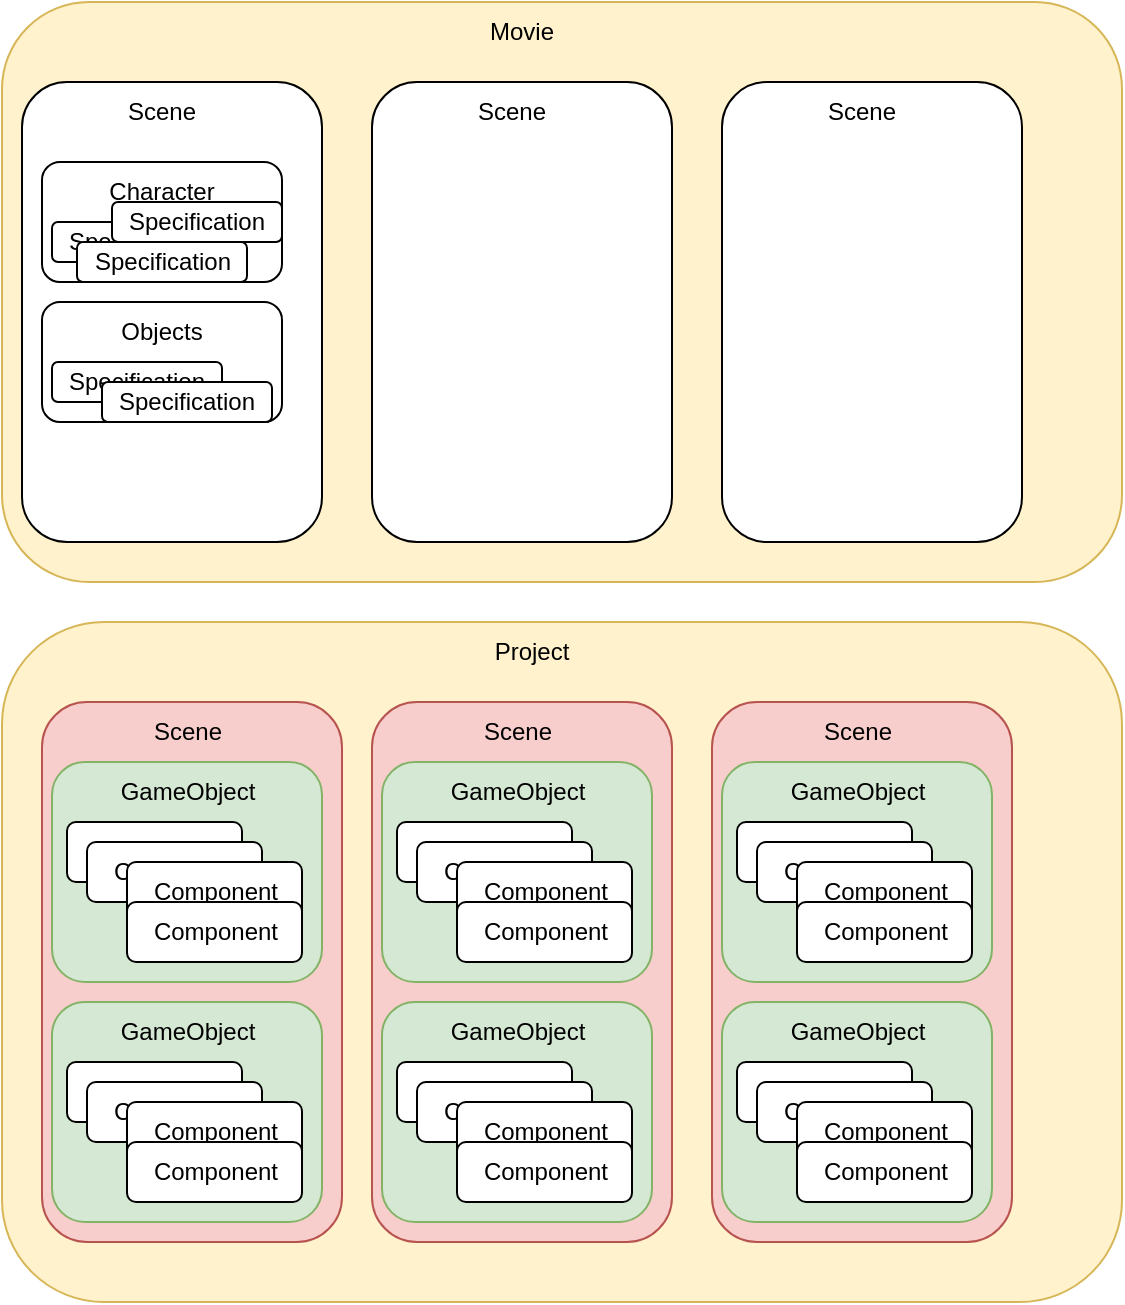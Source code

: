 <mxfile version="20.1.1" type="device"><diagram id="F8BNRiSAq7WNQDiOET98" name="Page-1"><mxGraphModel dx="782" dy="411" grid="1" gridSize="10" guides="1" tooltips="1" connect="1" arrows="1" fold="1" page="1" pageScale="1" pageWidth="827" pageHeight="1169" math="0" shadow="0"><root><mxCell id="0"/><mxCell id="1" parent="0"/><mxCell id="vx7Ql0HLbc7nmEI0gDgl-1" value="" style="rounded=1;whiteSpace=wrap;html=1;fillColor=#fff2cc;strokeColor=#d6b656;" vertex="1" parent="1"><mxGeometry x="30" y="10" width="560" height="290" as="geometry"/></mxCell><mxCell id="vx7Ql0HLbc7nmEI0gDgl-2" value="Movie" style="text;html=1;strokeColor=none;fillColor=none;align=center;verticalAlign=middle;whiteSpace=wrap;rounded=0;" vertex="1" parent="1"><mxGeometry x="260" y="10" width="60" height="30" as="geometry"/></mxCell><mxCell id="vx7Ql0HLbc7nmEI0gDgl-3" value="" style="rounded=1;whiteSpace=wrap;html=1;" vertex="1" parent="1"><mxGeometry x="40" y="50" width="150" height="230" as="geometry"/></mxCell><mxCell id="vx7Ql0HLbc7nmEI0gDgl-4" value="Scene" style="text;html=1;strokeColor=none;fillColor=none;align=center;verticalAlign=middle;whiteSpace=wrap;rounded=0;" vertex="1" parent="1"><mxGeometry x="80" y="50" width="60" height="30" as="geometry"/></mxCell><mxCell id="vx7Ql0HLbc7nmEI0gDgl-6" value="" style="rounded=1;whiteSpace=wrap;html=1;" vertex="1" parent="1"><mxGeometry x="215" y="50" width="150" height="230" as="geometry"/></mxCell><mxCell id="vx7Ql0HLbc7nmEI0gDgl-7" value="Scene" style="text;html=1;strokeColor=none;fillColor=none;align=center;verticalAlign=middle;whiteSpace=wrap;rounded=0;" vertex="1" parent="1"><mxGeometry x="255" y="50" width="60" height="30" as="geometry"/></mxCell><mxCell id="vx7Ql0HLbc7nmEI0gDgl-8" value="" style="rounded=1;whiteSpace=wrap;html=1;" vertex="1" parent="1"><mxGeometry x="390" y="50" width="150" height="230" as="geometry"/></mxCell><mxCell id="vx7Ql0HLbc7nmEI0gDgl-9" value="Scene" style="text;html=1;strokeColor=none;fillColor=none;align=center;verticalAlign=middle;whiteSpace=wrap;rounded=0;" vertex="1" parent="1"><mxGeometry x="430" y="50" width="60" height="30" as="geometry"/></mxCell><mxCell id="vx7Ql0HLbc7nmEI0gDgl-10" value="" style="rounded=1;whiteSpace=wrap;html=1;" vertex="1" parent="1"><mxGeometry x="50" y="90" width="120" height="60" as="geometry"/></mxCell><mxCell id="vx7Ql0HLbc7nmEI0gDgl-11" value="Character" style="text;html=1;strokeColor=none;fillColor=none;align=center;verticalAlign=middle;whiteSpace=wrap;rounded=0;" vertex="1" parent="1"><mxGeometry x="80" y="90" width="60" height="30" as="geometry"/></mxCell><mxCell id="vx7Ql0HLbc7nmEI0gDgl-13" value="" style="rounded=1;whiteSpace=wrap;html=1;" vertex="1" parent="1"><mxGeometry x="50" y="160" width="120" height="60" as="geometry"/></mxCell><mxCell id="vx7Ql0HLbc7nmEI0gDgl-12" value="Objects" style="text;html=1;strokeColor=none;fillColor=none;align=center;verticalAlign=middle;whiteSpace=wrap;rounded=0;" vertex="1" parent="1"><mxGeometry x="80" y="160" width="60" height="30" as="geometry"/></mxCell><mxCell id="vx7Ql0HLbc7nmEI0gDgl-14" value="Specification" style="rounded=1;whiteSpace=wrap;html=1;" vertex="1" parent="1"><mxGeometry x="55" y="120" width="85" height="20" as="geometry"/></mxCell><mxCell id="vx7Ql0HLbc7nmEI0gDgl-15" value="Specification" style="rounded=1;whiteSpace=wrap;html=1;" vertex="1" parent="1"><mxGeometry x="67.5" y="130" width="85" height="20" as="geometry"/></mxCell><mxCell id="vx7Ql0HLbc7nmEI0gDgl-16" value="Specification" style="rounded=1;whiteSpace=wrap;html=1;" vertex="1" parent="1"><mxGeometry x="85" y="110" width="85" height="20" as="geometry"/></mxCell><mxCell id="vx7Ql0HLbc7nmEI0gDgl-17" value="Specification" style="rounded=1;whiteSpace=wrap;html=1;" vertex="1" parent="1"><mxGeometry x="55" y="190" width="85" height="20" as="geometry"/></mxCell><mxCell id="vx7Ql0HLbc7nmEI0gDgl-18" value="Specification" style="rounded=1;whiteSpace=wrap;html=1;" vertex="1" parent="1"><mxGeometry x="80" y="200" width="85" height="20" as="geometry"/></mxCell><mxCell id="vx7Ql0HLbc7nmEI0gDgl-19" value="" style="rounded=1;whiteSpace=wrap;html=1;fillColor=#fff2cc;strokeColor=#d6b656;" vertex="1" parent="1"><mxGeometry x="30" y="320" width="560" height="340" as="geometry"/></mxCell><mxCell id="vx7Ql0HLbc7nmEI0gDgl-20" value="Project" style="text;html=1;strokeColor=none;fillColor=none;align=center;verticalAlign=middle;whiteSpace=wrap;rounded=0;" vertex="1" parent="1"><mxGeometry x="240" y="320" width="110" height="30" as="geometry"/></mxCell><mxCell id="vx7Ql0HLbc7nmEI0gDgl-21" value="" style="rounded=1;whiteSpace=wrap;html=1;fillColor=#f8cecc;strokeColor=#b85450;" vertex="1" parent="1"><mxGeometry x="50" y="360" width="150" height="270" as="geometry"/></mxCell><mxCell id="vx7Ql0HLbc7nmEI0gDgl-22" value="Scene" style="text;html=1;strokeColor=none;fillColor=none;align=center;verticalAlign=middle;whiteSpace=wrap;rounded=0;" vertex="1" parent="1"><mxGeometry x="92.5" y="360" width="60" height="30" as="geometry"/></mxCell><mxCell id="vx7Ql0HLbc7nmEI0gDgl-23" value="" style="rounded=1;whiteSpace=wrap;html=1;fillColor=#d5e8d4;strokeColor=#82b366;" vertex="1" parent="1"><mxGeometry x="55" y="390" width="135" height="110" as="geometry"/></mxCell><mxCell id="vx7Ql0HLbc7nmEI0gDgl-24" value="GameObject" style="text;html=1;strokeColor=none;fillColor=none;align=center;verticalAlign=middle;whiteSpace=wrap;rounded=0;" vertex="1" parent="1"><mxGeometry x="92.5" y="390" width="60" height="30" as="geometry"/></mxCell><mxCell id="vx7Ql0HLbc7nmEI0gDgl-25" value="Component" style="rounded=1;whiteSpace=wrap;html=1;" vertex="1" parent="1"><mxGeometry x="62.5" y="420" width="87.5" height="30" as="geometry"/></mxCell><mxCell id="vx7Ql0HLbc7nmEI0gDgl-26" value="Component" style="rounded=1;whiteSpace=wrap;html=1;" vertex="1" parent="1"><mxGeometry x="72.5" y="430" width="87.5" height="30" as="geometry"/></mxCell><mxCell id="vx7Ql0HLbc7nmEI0gDgl-27" value="Component" style="rounded=1;whiteSpace=wrap;html=1;" vertex="1" parent="1"><mxGeometry x="92.5" y="440" width="87.5" height="30" as="geometry"/></mxCell><mxCell id="vx7Ql0HLbc7nmEI0gDgl-28" value="Component" style="rounded=1;whiteSpace=wrap;html=1;" vertex="1" parent="1"><mxGeometry x="92.5" y="460" width="87.5" height="30" as="geometry"/></mxCell><mxCell id="vx7Ql0HLbc7nmEI0gDgl-29" value="" style="rounded=1;whiteSpace=wrap;html=1;fillColor=#d5e8d4;strokeColor=#82b366;" vertex="1" parent="1"><mxGeometry x="55" y="510" width="135" height="110" as="geometry"/></mxCell><mxCell id="vx7Ql0HLbc7nmEI0gDgl-30" value="GameObject" style="text;html=1;strokeColor=none;fillColor=none;align=center;verticalAlign=middle;whiteSpace=wrap;rounded=0;" vertex="1" parent="1"><mxGeometry x="92.5" y="510" width="60" height="30" as="geometry"/></mxCell><mxCell id="vx7Ql0HLbc7nmEI0gDgl-31" value="Component" style="rounded=1;whiteSpace=wrap;html=1;" vertex="1" parent="1"><mxGeometry x="62.5" y="540" width="87.5" height="30" as="geometry"/></mxCell><mxCell id="vx7Ql0HLbc7nmEI0gDgl-32" value="Component" style="rounded=1;whiteSpace=wrap;html=1;" vertex="1" parent="1"><mxGeometry x="72.5" y="550" width="87.5" height="30" as="geometry"/></mxCell><mxCell id="vx7Ql0HLbc7nmEI0gDgl-33" value="Component" style="rounded=1;whiteSpace=wrap;html=1;" vertex="1" parent="1"><mxGeometry x="92.5" y="560" width="87.5" height="30" as="geometry"/></mxCell><mxCell id="vx7Ql0HLbc7nmEI0gDgl-34" value="Component" style="rounded=1;whiteSpace=wrap;html=1;" vertex="1" parent="1"><mxGeometry x="92.5" y="580" width="87.5" height="30" as="geometry"/></mxCell><mxCell id="vx7Ql0HLbc7nmEI0gDgl-35" value="" style="rounded=1;whiteSpace=wrap;html=1;fillColor=#f8cecc;strokeColor=#b85450;" vertex="1" parent="1"><mxGeometry x="215" y="360" width="150" height="270" as="geometry"/></mxCell><mxCell id="vx7Ql0HLbc7nmEI0gDgl-36" value="Scene" style="text;html=1;strokeColor=none;fillColor=none;align=center;verticalAlign=middle;whiteSpace=wrap;rounded=0;" vertex="1" parent="1"><mxGeometry x="257.5" y="360" width="60" height="30" as="geometry"/></mxCell><mxCell id="vx7Ql0HLbc7nmEI0gDgl-37" value="" style="rounded=1;whiteSpace=wrap;html=1;fillColor=#d5e8d4;strokeColor=#82b366;" vertex="1" parent="1"><mxGeometry x="220" y="390" width="135" height="110" as="geometry"/></mxCell><mxCell id="vx7Ql0HLbc7nmEI0gDgl-38" value="GameObject" style="text;html=1;strokeColor=none;fillColor=none;align=center;verticalAlign=middle;whiteSpace=wrap;rounded=0;" vertex="1" parent="1"><mxGeometry x="257.5" y="390" width="60" height="30" as="geometry"/></mxCell><mxCell id="vx7Ql0HLbc7nmEI0gDgl-39" value="Component" style="rounded=1;whiteSpace=wrap;html=1;" vertex="1" parent="1"><mxGeometry x="227.5" y="420" width="87.5" height="30" as="geometry"/></mxCell><mxCell id="vx7Ql0HLbc7nmEI0gDgl-40" value="Component" style="rounded=1;whiteSpace=wrap;html=1;" vertex="1" parent="1"><mxGeometry x="237.5" y="430" width="87.5" height="30" as="geometry"/></mxCell><mxCell id="vx7Ql0HLbc7nmEI0gDgl-41" value="Component" style="rounded=1;whiteSpace=wrap;html=1;" vertex="1" parent="1"><mxGeometry x="257.5" y="440" width="87.5" height="30" as="geometry"/></mxCell><mxCell id="vx7Ql0HLbc7nmEI0gDgl-42" value="Component" style="rounded=1;whiteSpace=wrap;html=1;" vertex="1" parent="1"><mxGeometry x="257.5" y="460" width="87.5" height="30" as="geometry"/></mxCell><mxCell id="vx7Ql0HLbc7nmEI0gDgl-43" value="" style="rounded=1;whiteSpace=wrap;html=1;fillColor=#d5e8d4;strokeColor=#82b366;" vertex="1" parent="1"><mxGeometry x="220" y="510" width="135" height="110" as="geometry"/></mxCell><mxCell id="vx7Ql0HLbc7nmEI0gDgl-44" value="GameObject" style="text;html=1;strokeColor=none;fillColor=none;align=center;verticalAlign=middle;whiteSpace=wrap;rounded=0;" vertex="1" parent="1"><mxGeometry x="257.5" y="510" width="60" height="30" as="geometry"/></mxCell><mxCell id="vx7Ql0HLbc7nmEI0gDgl-45" value="Component" style="rounded=1;whiteSpace=wrap;html=1;" vertex="1" parent="1"><mxGeometry x="227.5" y="540" width="87.5" height="30" as="geometry"/></mxCell><mxCell id="vx7Ql0HLbc7nmEI0gDgl-46" value="Component" style="rounded=1;whiteSpace=wrap;html=1;" vertex="1" parent="1"><mxGeometry x="237.5" y="550" width="87.5" height="30" as="geometry"/></mxCell><mxCell id="vx7Ql0HLbc7nmEI0gDgl-47" value="Component" style="rounded=1;whiteSpace=wrap;html=1;" vertex="1" parent="1"><mxGeometry x="257.5" y="560" width="87.5" height="30" as="geometry"/></mxCell><mxCell id="vx7Ql0HLbc7nmEI0gDgl-48" value="Component" style="rounded=1;whiteSpace=wrap;html=1;" vertex="1" parent="1"><mxGeometry x="257.5" y="580" width="87.5" height="30" as="geometry"/></mxCell><mxCell id="vx7Ql0HLbc7nmEI0gDgl-49" value="" style="rounded=1;whiteSpace=wrap;html=1;fillColor=#f8cecc;strokeColor=#b85450;" vertex="1" parent="1"><mxGeometry x="385" y="360" width="150" height="270" as="geometry"/></mxCell><mxCell id="vx7Ql0HLbc7nmEI0gDgl-50" value="Scene" style="text;html=1;strokeColor=none;fillColor=none;align=center;verticalAlign=middle;whiteSpace=wrap;rounded=0;" vertex="1" parent="1"><mxGeometry x="427.5" y="360" width="60" height="30" as="geometry"/></mxCell><mxCell id="vx7Ql0HLbc7nmEI0gDgl-51" value="" style="rounded=1;whiteSpace=wrap;html=1;fillColor=#d5e8d4;strokeColor=#82b366;" vertex="1" parent="1"><mxGeometry x="390" y="390" width="135" height="110" as="geometry"/></mxCell><mxCell id="vx7Ql0HLbc7nmEI0gDgl-52" value="GameObject" style="text;html=1;strokeColor=none;fillColor=none;align=center;verticalAlign=middle;whiteSpace=wrap;rounded=0;" vertex="1" parent="1"><mxGeometry x="427.5" y="390" width="60" height="30" as="geometry"/></mxCell><mxCell id="vx7Ql0HLbc7nmEI0gDgl-53" value="Component" style="rounded=1;whiteSpace=wrap;html=1;" vertex="1" parent="1"><mxGeometry x="397.5" y="420" width="87.5" height="30" as="geometry"/></mxCell><mxCell id="vx7Ql0HLbc7nmEI0gDgl-54" value="Component" style="rounded=1;whiteSpace=wrap;html=1;" vertex="1" parent="1"><mxGeometry x="407.5" y="430" width="87.5" height="30" as="geometry"/></mxCell><mxCell id="vx7Ql0HLbc7nmEI0gDgl-55" value="Component" style="rounded=1;whiteSpace=wrap;html=1;" vertex="1" parent="1"><mxGeometry x="427.5" y="440" width="87.5" height="30" as="geometry"/></mxCell><mxCell id="vx7Ql0HLbc7nmEI0gDgl-56" value="Component" style="rounded=1;whiteSpace=wrap;html=1;" vertex="1" parent="1"><mxGeometry x="427.5" y="460" width="87.5" height="30" as="geometry"/></mxCell><mxCell id="vx7Ql0HLbc7nmEI0gDgl-57" value="" style="rounded=1;whiteSpace=wrap;html=1;fillColor=#d5e8d4;strokeColor=#82b366;" vertex="1" parent="1"><mxGeometry x="390" y="510" width="135" height="110" as="geometry"/></mxCell><mxCell id="vx7Ql0HLbc7nmEI0gDgl-58" value="GameObject" style="text;html=1;strokeColor=none;fillColor=none;align=center;verticalAlign=middle;whiteSpace=wrap;rounded=0;" vertex="1" parent="1"><mxGeometry x="427.5" y="510" width="60" height="30" as="geometry"/></mxCell><mxCell id="vx7Ql0HLbc7nmEI0gDgl-59" value="Component" style="rounded=1;whiteSpace=wrap;html=1;" vertex="1" parent="1"><mxGeometry x="397.5" y="540" width="87.5" height="30" as="geometry"/></mxCell><mxCell id="vx7Ql0HLbc7nmEI0gDgl-60" value="Component" style="rounded=1;whiteSpace=wrap;html=1;" vertex="1" parent="1"><mxGeometry x="407.5" y="550" width="87.5" height="30" as="geometry"/></mxCell><mxCell id="vx7Ql0HLbc7nmEI0gDgl-61" value="Component" style="rounded=1;whiteSpace=wrap;html=1;" vertex="1" parent="1"><mxGeometry x="427.5" y="560" width="87.5" height="30" as="geometry"/></mxCell><mxCell id="vx7Ql0HLbc7nmEI0gDgl-62" value="Component" style="rounded=1;whiteSpace=wrap;html=1;" vertex="1" parent="1"><mxGeometry x="427.5" y="580" width="87.5" height="30" as="geometry"/></mxCell></root></mxGraphModel></diagram></mxfile>